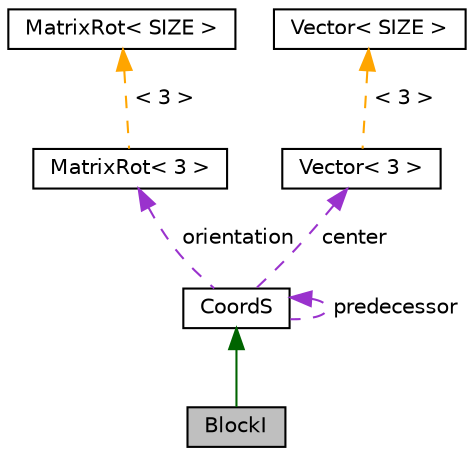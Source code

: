 digraph "BlockI"
{
 // LATEX_PDF_SIZE
  edge [fontname="Helvetica",fontsize="10",labelfontname="Helvetica",labelfontsize="10"];
  node [fontname="Helvetica",fontsize="10",shape=record];
  Node1 [label="BlockI",height=0.2,width=0.4,color="black", fillcolor="grey75", style="filled", fontcolor="black",tooltip="Modeluje pojęcie klasy BlockI."];
  Node2 -> Node1 [dir="back",color="darkgreen",fontsize="10",style="solid",fontname="Helvetica"];
  Node2 [label="CoordS",height=0.2,width=0.4,color="black", fillcolor="white", style="filled",URL="$class_coord_s.html",tooltip="Modeluje pojęcie klasy CoordS."];
  Node3 -> Node2 [dir="back",color="darkorchid3",fontsize="10",style="dashed",label=" orientation" ,fontname="Helvetica"];
  Node3 [label="MatrixRot\< 3 \>",height=0.2,width=0.4,color="black", fillcolor="white", style="filled",URL="$class_matrix_rot.html",tooltip=" "];
  Node4 -> Node3 [dir="back",color="orange",fontsize="10",style="dashed",label=" \< 3 \>" ,fontname="Helvetica"];
  Node4 [label="MatrixRot\< SIZE \>",height=0.2,width=0.4,color="black", fillcolor="white", style="filled",URL="$class_matrix_rot.html",tooltip="Modeluje pojęcie macierzy rotacji."];
  Node5 -> Node2 [dir="back",color="darkorchid3",fontsize="10",style="dashed",label=" center" ,fontname="Helvetica"];
  Node5 [label="Vector\< 3 \>",height=0.2,width=0.4,color="black", fillcolor="white", style="filled",URL="$class_vector.html",tooltip=" "];
  Node6 -> Node5 [dir="back",color="orange",fontsize="10",style="dashed",label=" \< 3 \>" ,fontname="Helvetica"];
  Node6 [label="Vector\< SIZE \>",height=0.2,width=0.4,color="black", fillcolor="white", style="filled",URL="$class_vector.html",tooltip="Modeluje pojęcie Wektora/Punktu w przestrzeni n-wymiarowej."];
  Node2 -> Node2 [dir="back",color="darkorchid3",fontsize="10",style="dashed",label=" predecessor" ,fontname="Helvetica"];
}
